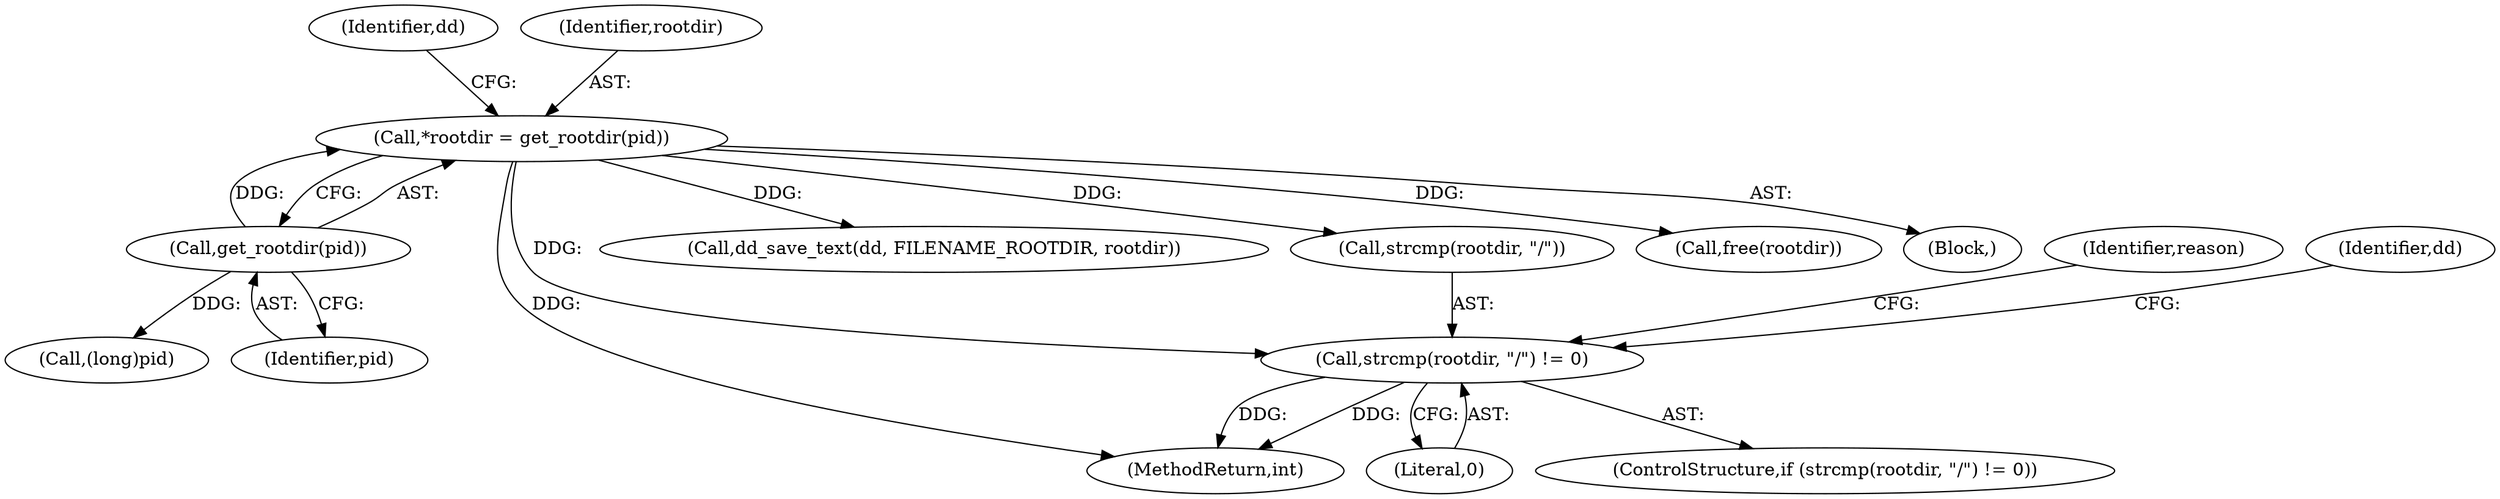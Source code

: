 digraph "0_abrt_4f2c1ddd3e3b81d2d5146b883115371f1cada9f9@API" {
"1000787" [label="(Call,strcmp(rootdir, \"/\") != 0)"];
"1000626" [label="(Call,*rootdir = get_rootdir(pid))"];
"1000628" [label="(Call,get_rootdir(pid))"];
"1000786" [label="(ControlStructure,if (strcmp(rootdir, \"/\") != 0))"];
"1000788" [label="(Call,strcmp(rootdir, \"/\"))"];
"1000792" [label="(Call,dd_save_text(dd, FILENAME_ROOTDIR, rootdir))"];
"1000631" [label="(Identifier,dd)"];
"1000629" [label="(Identifier,pid)"];
"1001171" [label="(MethodReturn,int)"];
"1000787" [label="(Call,strcmp(rootdir, \"/\") != 0)"];
"1000791" [label="(Literal,0)"];
"1001103" [label="(Call,free(rootdir))"];
"1000628" [label="(Call,get_rootdir(pid))"];
"1000626" [label="(Call,*rootdir = get_rootdir(pid))"];
"1000798" [label="(Identifier,reason)"];
"1000627" [label="(Identifier,rootdir)"];
"1000641" [label="(Call,(long)pid)"];
"1000624" [label="(Block,)"];
"1000793" [label="(Identifier,dd)"];
"1000787" -> "1000786"  [label="AST: "];
"1000787" -> "1000791"  [label="CFG: "];
"1000788" -> "1000787"  [label="AST: "];
"1000791" -> "1000787"  [label="AST: "];
"1000793" -> "1000787"  [label="CFG: "];
"1000798" -> "1000787"  [label="CFG: "];
"1000787" -> "1001171"  [label="DDG: "];
"1000787" -> "1001171"  [label="DDG: "];
"1000626" -> "1000787"  [label="DDG: "];
"1000626" -> "1000624"  [label="AST: "];
"1000626" -> "1000628"  [label="CFG: "];
"1000627" -> "1000626"  [label="AST: "];
"1000628" -> "1000626"  [label="AST: "];
"1000631" -> "1000626"  [label="CFG: "];
"1000626" -> "1001171"  [label="DDG: "];
"1000628" -> "1000626"  [label="DDG: "];
"1000626" -> "1000788"  [label="DDG: "];
"1000626" -> "1000792"  [label="DDG: "];
"1000626" -> "1001103"  [label="DDG: "];
"1000628" -> "1000629"  [label="CFG: "];
"1000629" -> "1000628"  [label="AST: "];
"1000628" -> "1000641"  [label="DDG: "];
}
